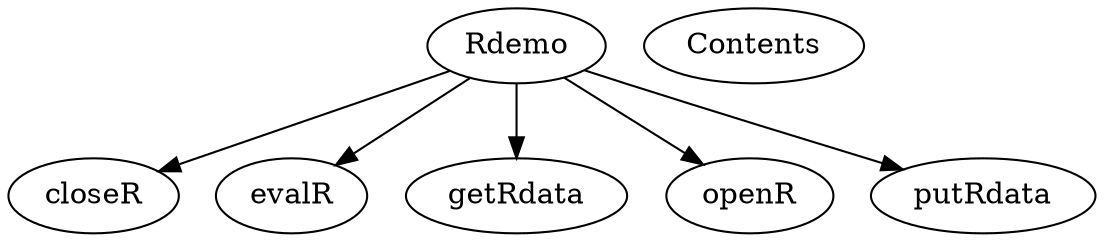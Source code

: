 /* Created by mdot for Matlab */
digraph m2html {
  Rdemo -> closeR;
  Rdemo -> evalR;
  Rdemo -> getRdata;
  Rdemo -> openR;
  Rdemo -> putRdata;

  Contents [URL="Contents.html"];
  Rdemo [URL="Rdemo.html"];
  closeR [URL="closeR.html"];
  evalR [URL="evalR.html"];
  getRdata [URL="getRdata.html"];
  openR [URL="openR.html"];
  putRdata [URL="putRdata.html"];
}
